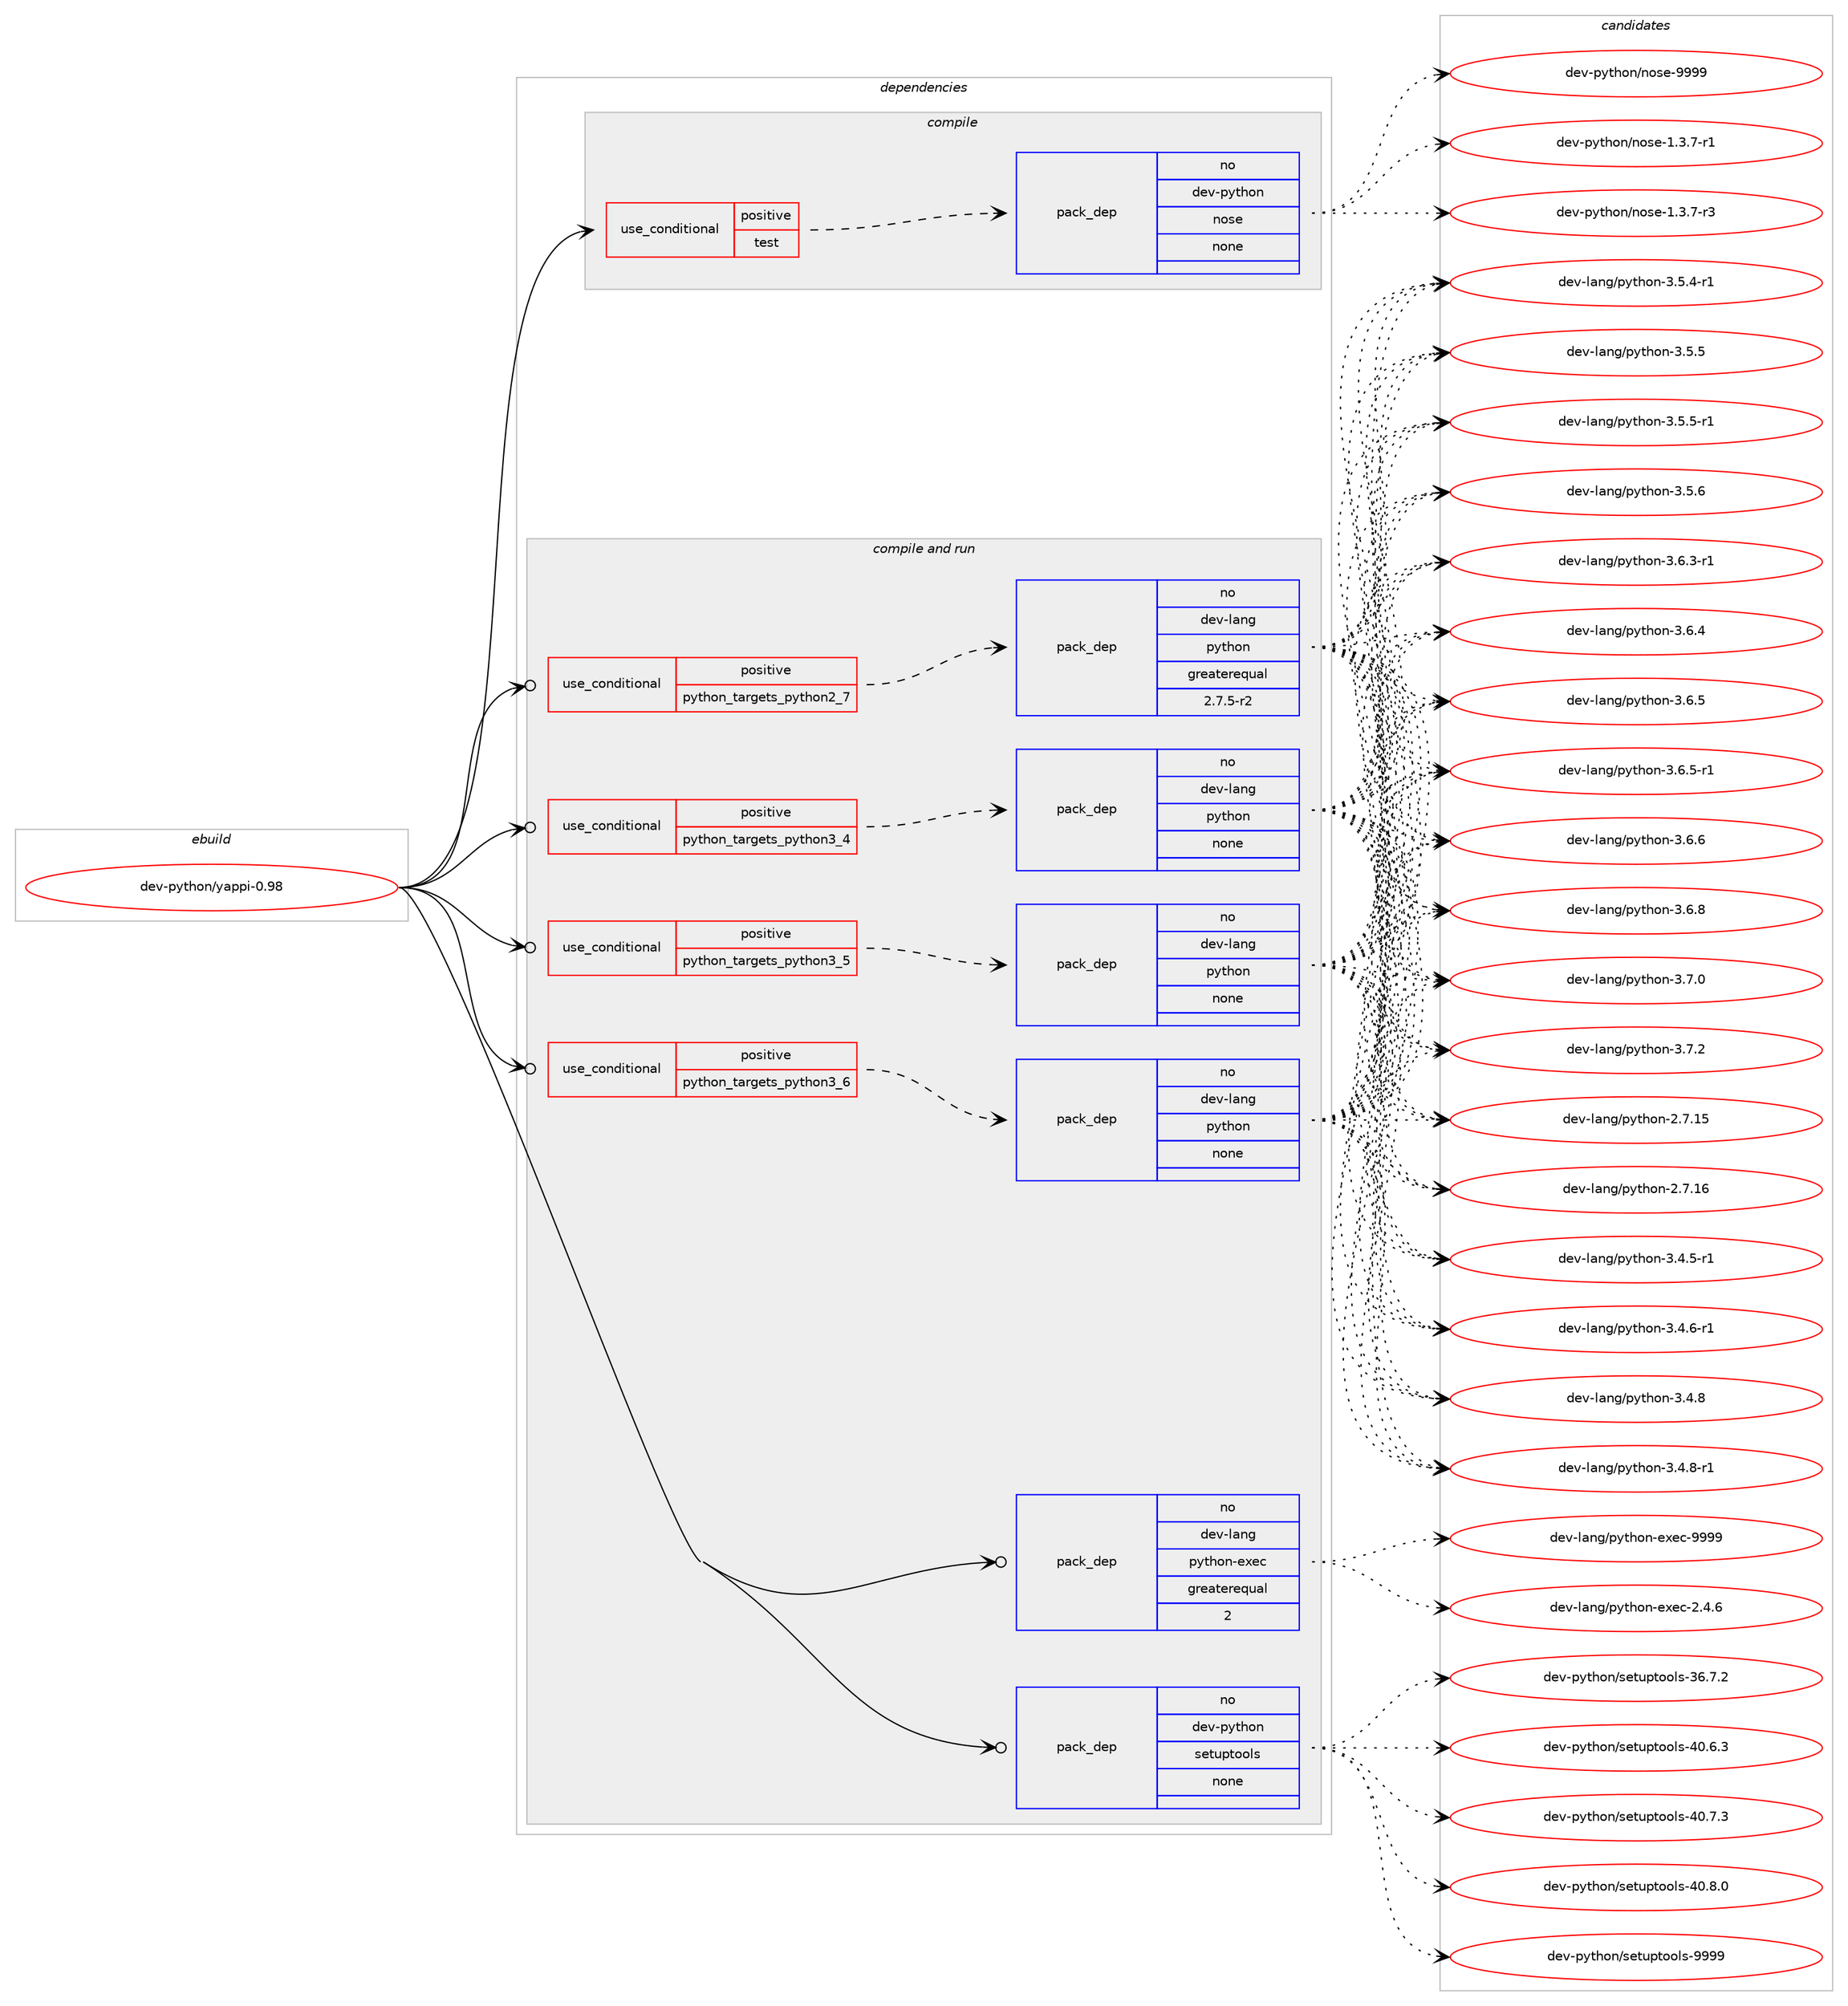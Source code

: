 digraph prolog {

# *************
# Graph options
# *************

newrank=true;
concentrate=true;
compound=true;
graph [rankdir=LR,fontname=Helvetica,fontsize=10,ranksep=1.5];#, ranksep=2.5, nodesep=0.2];
edge  [arrowhead=vee];
node  [fontname=Helvetica,fontsize=10];

# **********
# The ebuild
# **********

subgraph cluster_leftcol {
color=gray;
rank=same;
label=<<i>ebuild</i>>;
id [label="dev-python/yappi-0.98", color=red, width=4, href="../dev-python/yappi-0.98.svg"];
}

# ****************
# The dependencies
# ****************

subgraph cluster_midcol {
color=gray;
label=<<i>dependencies</i>>;
subgraph cluster_compile {
fillcolor="#eeeeee";
style=filled;
label=<<i>compile</i>>;
subgraph cond387163 {
dependency1448905 [label=<<TABLE BORDER="0" CELLBORDER="1" CELLSPACING="0" CELLPADDING="4"><TR><TD ROWSPAN="3" CELLPADDING="10">use_conditional</TD></TR><TR><TD>positive</TD></TR><TR><TD>test</TD></TR></TABLE>>, shape=none, color=red];
subgraph pack1038371 {
dependency1448906 [label=<<TABLE BORDER="0" CELLBORDER="1" CELLSPACING="0" CELLPADDING="4" WIDTH="220"><TR><TD ROWSPAN="6" CELLPADDING="30">pack_dep</TD></TR><TR><TD WIDTH="110">no</TD></TR><TR><TD>dev-python</TD></TR><TR><TD>nose</TD></TR><TR><TD>none</TD></TR><TR><TD></TD></TR></TABLE>>, shape=none, color=blue];
}
dependency1448905:e -> dependency1448906:w [weight=20,style="dashed",arrowhead="vee"];
}
id:e -> dependency1448905:w [weight=20,style="solid",arrowhead="vee"];
}
subgraph cluster_compileandrun {
fillcolor="#eeeeee";
style=filled;
label=<<i>compile and run</i>>;
subgraph cond387164 {
dependency1448907 [label=<<TABLE BORDER="0" CELLBORDER="1" CELLSPACING="0" CELLPADDING="4"><TR><TD ROWSPAN="3" CELLPADDING="10">use_conditional</TD></TR><TR><TD>positive</TD></TR><TR><TD>python_targets_python2_7</TD></TR></TABLE>>, shape=none, color=red];
subgraph pack1038372 {
dependency1448908 [label=<<TABLE BORDER="0" CELLBORDER="1" CELLSPACING="0" CELLPADDING="4" WIDTH="220"><TR><TD ROWSPAN="6" CELLPADDING="30">pack_dep</TD></TR><TR><TD WIDTH="110">no</TD></TR><TR><TD>dev-lang</TD></TR><TR><TD>python</TD></TR><TR><TD>greaterequal</TD></TR><TR><TD>2.7.5-r2</TD></TR></TABLE>>, shape=none, color=blue];
}
dependency1448907:e -> dependency1448908:w [weight=20,style="dashed",arrowhead="vee"];
}
id:e -> dependency1448907:w [weight=20,style="solid",arrowhead="odotvee"];
subgraph cond387165 {
dependency1448909 [label=<<TABLE BORDER="0" CELLBORDER="1" CELLSPACING="0" CELLPADDING="4"><TR><TD ROWSPAN="3" CELLPADDING="10">use_conditional</TD></TR><TR><TD>positive</TD></TR><TR><TD>python_targets_python3_4</TD></TR></TABLE>>, shape=none, color=red];
subgraph pack1038373 {
dependency1448910 [label=<<TABLE BORDER="0" CELLBORDER="1" CELLSPACING="0" CELLPADDING="4" WIDTH="220"><TR><TD ROWSPAN="6" CELLPADDING="30">pack_dep</TD></TR><TR><TD WIDTH="110">no</TD></TR><TR><TD>dev-lang</TD></TR><TR><TD>python</TD></TR><TR><TD>none</TD></TR><TR><TD></TD></TR></TABLE>>, shape=none, color=blue];
}
dependency1448909:e -> dependency1448910:w [weight=20,style="dashed",arrowhead="vee"];
}
id:e -> dependency1448909:w [weight=20,style="solid",arrowhead="odotvee"];
subgraph cond387166 {
dependency1448911 [label=<<TABLE BORDER="0" CELLBORDER="1" CELLSPACING="0" CELLPADDING="4"><TR><TD ROWSPAN="3" CELLPADDING="10">use_conditional</TD></TR><TR><TD>positive</TD></TR><TR><TD>python_targets_python3_5</TD></TR></TABLE>>, shape=none, color=red];
subgraph pack1038374 {
dependency1448912 [label=<<TABLE BORDER="0" CELLBORDER="1" CELLSPACING="0" CELLPADDING="4" WIDTH="220"><TR><TD ROWSPAN="6" CELLPADDING="30">pack_dep</TD></TR><TR><TD WIDTH="110">no</TD></TR><TR><TD>dev-lang</TD></TR><TR><TD>python</TD></TR><TR><TD>none</TD></TR><TR><TD></TD></TR></TABLE>>, shape=none, color=blue];
}
dependency1448911:e -> dependency1448912:w [weight=20,style="dashed",arrowhead="vee"];
}
id:e -> dependency1448911:w [weight=20,style="solid",arrowhead="odotvee"];
subgraph cond387167 {
dependency1448913 [label=<<TABLE BORDER="0" CELLBORDER="1" CELLSPACING="0" CELLPADDING="4"><TR><TD ROWSPAN="3" CELLPADDING="10">use_conditional</TD></TR><TR><TD>positive</TD></TR><TR><TD>python_targets_python3_6</TD></TR></TABLE>>, shape=none, color=red];
subgraph pack1038375 {
dependency1448914 [label=<<TABLE BORDER="0" CELLBORDER="1" CELLSPACING="0" CELLPADDING="4" WIDTH="220"><TR><TD ROWSPAN="6" CELLPADDING="30">pack_dep</TD></TR><TR><TD WIDTH="110">no</TD></TR><TR><TD>dev-lang</TD></TR><TR><TD>python</TD></TR><TR><TD>none</TD></TR><TR><TD></TD></TR></TABLE>>, shape=none, color=blue];
}
dependency1448913:e -> dependency1448914:w [weight=20,style="dashed",arrowhead="vee"];
}
id:e -> dependency1448913:w [weight=20,style="solid",arrowhead="odotvee"];
subgraph pack1038376 {
dependency1448915 [label=<<TABLE BORDER="0" CELLBORDER="1" CELLSPACING="0" CELLPADDING="4" WIDTH="220"><TR><TD ROWSPAN="6" CELLPADDING="30">pack_dep</TD></TR><TR><TD WIDTH="110">no</TD></TR><TR><TD>dev-lang</TD></TR><TR><TD>python-exec</TD></TR><TR><TD>greaterequal</TD></TR><TR><TD>2</TD></TR></TABLE>>, shape=none, color=blue];
}
id:e -> dependency1448915:w [weight=20,style="solid",arrowhead="odotvee"];
subgraph pack1038377 {
dependency1448916 [label=<<TABLE BORDER="0" CELLBORDER="1" CELLSPACING="0" CELLPADDING="4" WIDTH="220"><TR><TD ROWSPAN="6" CELLPADDING="30">pack_dep</TD></TR><TR><TD WIDTH="110">no</TD></TR><TR><TD>dev-python</TD></TR><TR><TD>setuptools</TD></TR><TR><TD>none</TD></TR><TR><TD></TD></TR></TABLE>>, shape=none, color=blue];
}
id:e -> dependency1448916:w [weight=20,style="solid",arrowhead="odotvee"];
}
subgraph cluster_run {
fillcolor="#eeeeee";
style=filled;
label=<<i>run</i>>;
}
}

# **************
# The candidates
# **************

subgraph cluster_choices {
rank=same;
color=gray;
label=<<i>candidates</i>>;

subgraph choice1038371 {
color=black;
nodesep=1;
choice10010111845112121116104111110471101111151014549465146554511449 [label="dev-python/nose-1.3.7-r1", color=red, width=4,href="../dev-python/nose-1.3.7-r1.svg"];
choice10010111845112121116104111110471101111151014549465146554511451 [label="dev-python/nose-1.3.7-r3", color=red, width=4,href="../dev-python/nose-1.3.7-r3.svg"];
choice10010111845112121116104111110471101111151014557575757 [label="dev-python/nose-9999", color=red, width=4,href="../dev-python/nose-9999.svg"];
dependency1448906:e -> choice10010111845112121116104111110471101111151014549465146554511449:w [style=dotted,weight="100"];
dependency1448906:e -> choice10010111845112121116104111110471101111151014549465146554511451:w [style=dotted,weight="100"];
dependency1448906:e -> choice10010111845112121116104111110471101111151014557575757:w [style=dotted,weight="100"];
}
subgraph choice1038372 {
color=black;
nodesep=1;
choice10010111845108971101034711212111610411111045504655464953 [label="dev-lang/python-2.7.15", color=red, width=4,href="../dev-lang/python-2.7.15.svg"];
choice10010111845108971101034711212111610411111045504655464954 [label="dev-lang/python-2.7.16", color=red, width=4,href="../dev-lang/python-2.7.16.svg"];
choice1001011184510897110103471121211161041111104551465246534511449 [label="dev-lang/python-3.4.5-r1", color=red, width=4,href="../dev-lang/python-3.4.5-r1.svg"];
choice1001011184510897110103471121211161041111104551465246544511449 [label="dev-lang/python-3.4.6-r1", color=red, width=4,href="../dev-lang/python-3.4.6-r1.svg"];
choice100101118451089711010347112121116104111110455146524656 [label="dev-lang/python-3.4.8", color=red, width=4,href="../dev-lang/python-3.4.8.svg"];
choice1001011184510897110103471121211161041111104551465246564511449 [label="dev-lang/python-3.4.8-r1", color=red, width=4,href="../dev-lang/python-3.4.8-r1.svg"];
choice1001011184510897110103471121211161041111104551465346524511449 [label="dev-lang/python-3.5.4-r1", color=red, width=4,href="../dev-lang/python-3.5.4-r1.svg"];
choice100101118451089711010347112121116104111110455146534653 [label="dev-lang/python-3.5.5", color=red, width=4,href="../dev-lang/python-3.5.5.svg"];
choice1001011184510897110103471121211161041111104551465346534511449 [label="dev-lang/python-3.5.5-r1", color=red, width=4,href="../dev-lang/python-3.5.5-r1.svg"];
choice100101118451089711010347112121116104111110455146534654 [label="dev-lang/python-3.5.6", color=red, width=4,href="../dev-lang/python-3.5.6.svg"];
choice1001011184510897110103471121211161041111104551465446514511449 [label="dev-lang/python-3.6.3-r1", color=red, width=4,href="../dev-lang/python-3.6.3-r1.svg"];
choice100101118451089711010347112121116104111110455146544652 [label="dev-lang/python-3.6.4", color=red, width=4,href="../dev-lang/python-3.6.4.svg"];
choice100101118451089711010347112121116104111110455146544653 [label="dev-lang/python-3.6.5", color=red, width=4,href="../dev-lang/python-3.6.5.svg"];
choice1001011184510897110103471121211161041111104551465446534511449 [label="dev-lang/python-3.6.5-r1", color=red, width=4,href="../dev-lang/python-3.6.5-r1.svg"];
choice100101118451089711010347112121116104111110455146544654 [label="dev-lang/python-3.6.6", color=red, width=4,href="../dev-lang/python-3.6.6.svg"];
choice100101118451089711010347112121116104111110455146544656 [label="dev-lang/python-3.6.8", color=red, width=4,href="../dev-lang/python-3.6.8.svg"];
choice100101118451089711010347112121116104111110455146554648 [label="dev-lang/python-3.7.0", color=red, width=4,href="../dev-lang/python-3.7.0.svg"];
choice100101118451089711010347112121116104111110455146554650 [label="dev-lang/python-3.7.2", color=red, width=4,href="../dev-lang/python-3.7.2.svg"];
dependency1448908:e -> choice10010111845108971101034711212111610411111045504655464953:w [style=dotted,weight="100"];
dependency1448908:e -> choice10010111845108971101034711212111610411111045504655464954:w [style=dotted,weight="100"];
dependency1448908:e -> choice1001011184510897110103471121211161041111104551465246534511449:w [style=dotted,weight="100"];
dependency1448908:e -> choice1001011184510897110103471121211161041111104551465246544511449:w [style=dotted,weight="100"];
dependency1448908:e -> choice100101118451089711010347112121116104111110455146524656:w [style=dotted,weight="100"];
dependency1448908:e -> choice1001011184510897110103471121211161041111104551465246564511449:w [style=dotted,weight="100"];
dependency1448908:e -> choice1001011184510897110103471121211161041111104551465346524511449:w [style=dotted,weight="100"];
dependency1448908:e -> choice100101118451089711010347112121116104111110455146534653:w [style=dotted,weight="100"];
dependency1448908:e -> choice1001011184510897110103471121211161041111104551465346534511449:w [style=dotted,weight="100"];
dependency1448908:e -> choice100101118451089711010347112121116104111110455146534654:w [style=dotted,weight="100"];
dependency1448908:e -> choice1001011184510897110103471121211161041111104551465446514511449:w [style=dotted,weight="100"];
dependency1448908:e -> choice100101118451089711010347112121116104111110455146544652:w [style=dotted,weight="100"];
dependency1448908:e -> choice100101118451089711010347112121116104111110455146544653:w [style=dotted,weight="100"];
dependency1448908:e -> choice1001011184510897110103471121211161041111104551465446534511449:w [style=dotted,weight="100"];
dependency1448908:e -> choice100101118451089711010347112121116104111110455146544654:w [style=dotted,weight="100"];
dependency1448908:e -> choice100101118451089711010347112121116104111110455146544656:w [style=dotted,weight="100"];
dependency1448908:e -> choice100101118451089711010347112121116104111110455146554648:w [style=dotted,weight="100"];
dependency1448908:e -> choice100101118451089711010347112121116104111110455146554650:w [style=dotted,weight="100"];
}
subgraph choice1038373 {
color=black;
nodesep=1;
choice10010111845108971101034711212111610411111045504655464953 [label="dev-lang/python-2.7.15", color=red, width=4,href="../dev-lang/python-2.7.15.svg"];
choice10010111845108971101034711212111610411111045504655464954 [label="dev-lang/python-2.7.16", color=red, width=4,href="../dev-lang/python-2.7.16.svg"];
choice1001011184510897110103471121211161041111104551465246534511449 [label="dev-lang/python-3.4.5-r1", color=red, width=4,href="../dev-lang/python-3.4.5-r1.svg"];
choice1001011184510897110103471121211161041111104551465246544511449 [label="dev-lang/python-3.4.6-r1", color=red, width=4,href="../dev-lang/python-3.4.6-r1.svg"];
choice100101118451089711010347112121116104111110455146524656 [label="dev-lang/python-3.4.8", color=red, width=4,href="../dev-lang/python-3.4.8.svg"];
choice1001011184510897110103471121211161041111104551465246564511449 [label="dev-lang/python-3.4.8-r1", color=red, width=4,href="../dev-lang/python-3.4.8-r1.svg"];
choice1001011184510897110103471121211161041111104551465346524511449 [label="dev-lang/python-3.5.4-r1", color=red, width=4,href="../dev-lang/python-3.5.4-r1.svg"];
choice100101118451089711010347112121116104111110455146534653 [label="dev-lang/python-3.5.5", color=red, width=4,href="../dev-lang/python-3.5.5.svg"];
choice1001011184510897110103471121211161041111104551465346534511449 [label="dev-lang/python-3.5.5-r1", color=red, width=4,href="../dev-lang/python-3.5.5-r1.svg"];
choice100101118451089711010347112121116104111110455146534654 [label="dev-lang/python-3.5.6", color=red, width=4,href="../dev-lang/python-3.5.6.svg"];
choice1001011184510897110103471121211161041111104551465446514511449 [label="dev-lang/python-3.6.3-r1", color=red, width=4,href="../dev-lang/python-3.6.3-r1.svg"];
choice100101118451089711010347112121116104111110455146544652 [label="dev-lang/python-3.6.4", color=red, width=4,href="../dev-lang/python-3.6.4.svg"];
choice100101118451089711010347112121116104111110455146544653 [label="dev-lang/python-3.6.5", color=red, width=4,href="../dev-lang/python-3.6.5.svg"];
choice1001011184510897110103471121211161041111104551465446534511449 [label="dev-lang/python-3.6.5-r1", color=red, width=4,href="../dev-lang/python-3.6.5-r1.svg"];
choice100101118451089711010347112121116104111110455146544654 [label="dev-lang/python-3.6.6", color=red, width=4,href="../dev-lang/python-3.6.6.svg"];
choice100101118451089711010347112121116104111110455146544656 [label="dev-lang/python-3.6.8", color=red, width=4,href="../dev-lang/python-3.6.8.svg"];
choice100101118451089711010347112121116104111110455146554648 [label="dev-lang/python-3.7.0", color=red, width=4,href="../dev-lang/python-3.7.0.svg"];
choice100101118451089711010347112121116104111110455146554650 [label="dev-lang/python-3.7.2", color=red, width=4,href="../dev-lang/python-3.7.2.svg"];
dependency1448910:e -> choice10010111845108971101034711212111610411111045504655464953:w [style=dotted,weight="100"];
dependency1448910:e -> choice10010111845108971101034711212111610411111045504655464954:w [style=dotted,weight="100"];
dependency1448910:e -> choice1001011184510897110103471121211161041111104551465246534511449:w [style=dotted,weight="100"];
dependency1448910:e -> choice1001011184510897110103471121211161041111104551465246544511449:w [style=dotted,weight="100"];
dependency1448910:e -> choice100101118451089711010347112121116104111110455146524656:w [style=dotted,weight="100"];
dependency1448910:e -> choice1001011184510897110103471121211161041111104551465246564511449:w [style=dotted,weight="100"];
dependency1448910:e -> choice1001011184510897110103471121211161041111104551465346524511449:w [style=dotted,weight="100"];
dependency1448910:e -> choice100101118451089711010347112121116104111110455146534653:w [style=dotted,weight="100"];
dependency1448910:e -> choice1001011184510897110103471121211161041111104551465346534511449:w [style=dotted,weight="100"];
dependency1448910:e -> choice100101118451089711010347112121116104111110455146534654:w [style=dotted,weight="100"];
dependency1448910:e -> choice1001011184510897110103471121211161041111104551465446514511449:w [style=dotted,weight="100"];
dependency1448910:e -> choice100101118451089711010347112121116104111110455146544652:w [style=dotted,weight="100"];
dependency1448910:e -> choice100101118451089711010347112121116104111110455146544653:w [style=dotted,weight="100"];
dependency1448910:e -> choice1001011184510897110103471121211161041111104551465446534511449:w [style=dotted,weight="100"];
dependency1448910:e -> choice100101118451089711010347112121116104111110455146544654:w [style=dotted,weight="100"];
dependency1448910:e -> choice100101118451089711010347112121116104111110455146544656:w [style=dotted,weight="100"];
dependency1448910:e -> choice100101118451089711010347112121116104111110455146554648:w [style=dotted,weight="100"];
dependency1448910:e -> choice100101118451089711010347112121116104111110455146554650:w [style=dotted,weight="100"];
}
subgraph choice1038374 {
color=black;
nodesep=1;
choice10010111845108971101034711212111610411111045504655464953 [label="dev-lang/python-2.7.15", color=red, width=4,href="../dev-lang/python-2.7.15.svg"];
choice10010111845108971101034711212111610411111045504655464954 [label="dev-lang/python-2.7.16", color=red, width=4,href="../dev-lang/python-2.7.16.svg"];
choice1001011184510897110103471121211161041111104551465246534511449 [label="dev-lang/python-3.4.5-r1", color=red, width=4,href="../dev-lang/python-3.4.5-r1.svg"];
choice1001011184510897110103471121211161041111104551465246544511449 [label="dev-lang/python-3.4.6-r1", color=red, width=4,href="../dev-lang/python-3.4.6-r1.svg"];
choice100101118451089711010347112121116104111110455146524656 [label="dev-lang/python-3.4.8", color=red, width=4,href="../dev-lang/python-3.4.8.svg"];
choice1001011184510897110103471121211161041111104551465246564511449 [label="dev-lang/python-3.4.8-r1", color=red, width=4,href="../dev-lang/python-3.4.8-r1.svg"];
choice1001011184510897110103471121211161041111104551465346524511449 [label="dev-lang/python-3.5.4-r1", color=red, width=4,href="../dev-lang/python-3.5.4-r1.svg"];
choice100101118451089711010347112121116104111110455146534653 [label="dev-lang/python-3.5.5", color=red, width=4,href="../dev-lang/python-3.5.5.svg"];
choice1001011184510897110103471121211161041111104551465346534511449 [label="dev-lang/python-3.5.5-r1", color=red, width=4,href="../dev-lang/python-3.5.5-r1.svg"];
choice100101118451089711010347112121116104111110455146534654 [label="dev-lang/python-3.5.6", color=red, width=4,href="../dev-lang/python-3.5.6.svg"];
choice1001011184510897110103471121211161041111104551465446514511449 [label="dev-lang/python-3.6.3-r1", color=red, width=4,href="../dev-lang/python-3.6.3-r1.svg"];
choice100101118451089711010347112121116104111110455146544652 [label="dev-lang/python-3.6.4", color=red, width=4,href="../dev-lang/python-3.6.4.svg"];
choice100101118451089711010347112121116104111110455146544653 [label="dev-lang/python-3.6.5", color=red, width=4,href="../dev-lang/python-3.6.5.svg"];
choice1001011184510897110103471121211161041111104551465446534511449 [label="dev-lang/python-3.6.5-r1", color=red, width=4,href="../dev-lang/python-3.6.5-r1.svg"];
choice100101118451089711010347112121116104111110455146544654 [label="dev-lang/python-3.6.6", color=red, width=4,href="../dev-lang/python-3.6.6.svg"];
choice100101118451089711010347112121116104111110455146544656 [label="dev-lang/python-3.6.8", color=red, width=4,href="../dev-lang/python-3.6.8.svg"];
choice100101118451089711010347112121116104111110455146554648 [label="dev-lang/python-3.7.0", color=red, width=4,href="../dev-lang/python-3.7.0.svg"];
choice100101118451089711010347112121116104111110455146554650 [label="dev-lang/python-3.7.2", color=red, width=4,href="../dev-lang/python-3.7.2.svg"];
dependency1448912:e -> choice10010111845108971101034711212111610411111045504655464953:w [style=dotted,weight="100"];
dependency1448912:e -> choice10010111845108971101034711212111610411111045504655464954:w [style=dotted,weight="100"];
dependency1448912:e -> choice1001011184510897110103471121211161041111104551465246534511449:w [style=dotted,weight="100"];
dependency1448912:e -> choice1001011184510897110103471121211161041111104551465246544511449:w [style=dotted,weight="100"];
dependency1448912:e -> choice100101118451089711010347112121116104111110455146524656:w [style=dotted,weight="100"];
dependency1448912:e -> choice1001011184510897110103471121211161041111104551465246564511449:w [style=dotted,weight="100"];
dependency1448912:e -> choice1001011184510897110103471121211161041111104551465346524511449:w [style=dotted,weight="100"];
dependency1448912:e -> choice100101118451089711010347112121116104111110455146534653:w [style=dotted,weight="100"];
dependency1448912:e -> choice1001011184510897110103471121211161041111104551465346534511449:w [style=dotted,weight="100"];
dependency1448912:e -> choice100101118451089711010347112121116104111110455146534654:w [style=dotted,weight="100"];
dependency1448912:e -> choice1001011184510897110103471121211161041111104551465446514511449:w [style=dotted,weight="100"];
dependency1448912:e -> choice100101118451089711010347112121116104111110455146544652:w [style=dotted,weight="100"];
dependency1448912:e -> choice100101118451089711010347112121116104111110455146544653:w [style=dotted,weight="100"];
dependency1448912:e -> choice1001011184510897110103471121211161041111104551465446534511449:w [style=dotted,weight="100"];
dependency1448912:e -> choice100101118451089711010347112121116104111110455146544654:w [style=dotted,weight="100"];
dependency1448912:e -> choice100101118451089711010347112121116104111110455146544656:w [style=dotted,weight="100"];
dependency1448912:e -> choice100101118451089711010347112121116104111110455146554648:w [style=dotted,weight="100"];
dependency1448912:e -> choice100101118451089711010347112121116104111110455146554650:w [style=dotted,weight="100"];
}
subgraph choice1038375 {
color=black;
nodesep=1;
choice10010111845108971101034711212111610411111045504655464953 [label="dev-lang/python-2.7.15", color=red, width=4,href="../dev-lang/python-2.7.15.svg"];
choice10010111845108971101034711212111610411111045504655464954 [label="dev-lang/python-2.7.16", color=red, width=4,href="../dev-lang/python-2.7.16.svg"];
choice1001011184510897110103471121211161041111104551465246534511449 [label="dev-lang/python-3.4.5-r1", color=red, width=4,href="../dev-lang/python-3.4.5-r1.svg"];
choice1001011184510897110103471121211161041111104551465246544511449 [label="dev-lang/python-3.4.6-r1", color=red, width=4,href="../dev-lang/python-3.4.6-r1.svg"];
choice100101118451089711010347112121116104111110455146524656 [label="dev-lang/python-3.4.8", color=red, width=4,href="../dev-lang/python-3.4.8.svg"];
choice1001011184510897110103471121211161041111104551465246564511449 [label="dev-lang/python-3.4.8-r1", color=red, width=4,href="../dev-lang/python-3.4.8-r1.svg"];
choice1001011184510897110103471121211161041111104551465346524511449 [label="dev-lang/python-3.5.4-r1", color=red, width=4,href="../dev-lang/python-3.5.4-r1.svg"];
choice100101118451089711010347112121116104111110455146534653 [label="dev-lang/python-3.5.5", color=red, width=4,href="../dev-lang/python-3.5.5.svg"];
choice1001011184510897110103471121211161041111104551465346534511449 [label="dev-lang/python-3.5.5-r1", color=red, width=4,href="../dev-lang/python-3.5.5-r1.svg"];
choice100101118451089711010347112121116104111110455146534654 [label="dev-lang/python-3.5.6", color=red, width=4,href="../dev-lang/python-3.5.6.svg"];
choice1001011184510897110103471121211161041111104551465446514511449 [label="dev-lang/python-3.6.3-r1", color=red, width=4,href="../dev-lang/python-3.6.3-r1.svg"];
choice100101118451089711010347112121116104111110455146544652 [label="dev-lang/python-3.6.4", color=red, width=4,href="../dev-lang/python-3.6.4.svg"];
choice100101118451089711010347112121116104111110455146544653 [label="dev-lang/python-3.6.5", color=red, width=4,href="../dev-lang/python-3.6.5.svg"];
choice1001011184510897110103471121211161041111104551465446534511449 [label="dev-lang/python-3.6.5-r1", color=red, width=4,href="../dev-lang/python-3.6.5-r1.svg"];
choice100101118451089711010347112121116104111110455146544654 [label="dev-lang/python-3.6.6", color=red, width=4,href="../dev-lang/python-3.6.6.svg"];
choice100101118451089711010347112121116104111110455146544656 [label="dev-lang/python-3.6.8", color=red, width=4,href="../dev-lang/python-3.6.8.svg"];
choice100101118451089711010347112121116104111110455146554648 [label="dev-lang/python-3.7.0", color=red, width=4,href="../dev-lang/python-3.7.0.svg"];
choice100101118451089711010347112121116104111110455146554650 [label="dev-lang/python-3.7.2", color=red, width=4,href="../dev-lang/python-3.7.2.svg"];
dependency1448914:e -> choice10010111845108971101034711212111610411111045504655464953:w [style=dotted,weight="100"];
dependency1448914:e -> choice10010111845108971101034711212111610411111045504655464954:w [style=dotted,weight="100"];
dependency1448914:e -> choice1001011184510897110103471121211161041111104551465246534511449:w [style=dotted,weight="100"];
dependency1448914:e -> choice1001011184510897110103471121211161041111104551465246544511449:w [style=dotted,weight="100"];
dependency1448914:e -> choice100101118451089711010347112121116104111110455146524656:w [style=dotted,weight="100"];
dependency1448914:e -> choice1001011184510897110103471121211161041111104551465246564511449:w [style=dotted,weight="100"];
dependency1448914:e -> choice1001011184510897110103471121211161041111104551465346524511449:w [style=dotted,weight="100"];
dependency1448914:e -> choice100101118451089711010347112121116104111110455146534653:w [style=dotted,weight="100"];
dependency1448914:e -> choice1001011184510897110103471121211161041111104551465346534511449:w [style=dotted,weight="100"];
dependency1448914:e -> choice100101118451089711010347112121116104111110455146534654:w [style=dotted,weight="100"];
dependency1448914:e -> choice1001011184510897110103471121211161041111104551465446514511449:w [style=dotted,weight="100"];
dependency1448914:e -> choice100101118451089711010347112121116104111110455146544652:w [style=dotted,weight="100"];
dependency1448914:e -> choice100101118451089711010347112121116104111110455146544653:w [style=dotted,weight="100"];
dependency1448914:e -> choice1001011184510897110103471121211161041111104551465446534511449:w [style=dotted,weight="100"];
dependency1448914:e -> choice100101118451089711010347112121116104111110455146544654:w [style=dotted,weight="100"];
dependency1448914:e -> choice100101118451089711010347112121116104111110455146544656:w [style=dotted,weight="100"];
dependency1448914:e -> choice100101118451089711010347112121116104111110455146554648:w [style=dotted,weight="100"];
dependency1448914:e -> choice100101118451089711010347112121116104111110455146554650:w [style=dotted,weight="100"];
}
subgraph choice1038376 {
color=black;
nodesep=1;
choice1001011184510897110103471121211161041111104510112010199455046524654 [label="dev-lang/python-exec-2.4.6", color=red, width=4,href="../dev-lang/python-exec-2.4.6.svg"];
choice10010111845108971101034711212111610411111045101120101994557575757 [label="dev-lang/python-exec-9999", color=red, width=4,href="../dev-lang/python-exec-9999.svg"];
dependency1448915:e -> choice1001011184510897110103471121211161041111104510112010199455046524654:w [style=dotted,weight="100"];
dependency1448915:e -> choice10010111845108971101034711212111610411111045101120101994557575757:w [style=dotted,weight="100"];
}
subgraph choice1038377 {
color=black;
nodesep=1;
choice100101118451121211161041111104711510111611711211611111110811545515446554650 [label="dev-python/setuptools-36.7.2", color=red, width=4,href="../dev-python/setuptools-36.7.2.svg"];
choice100101118451121211161041111104711510111611711211611111110811545524846544651 [label="dev-python/setuptools-40.6.3", color=red, width=4,href="../dev-python/setuptools-40.6.3.svg"];
choice100101118451121211161041111104711510111611711211611111110811545524846554651 [label="dev-python/setuptools-40.7.3", color=red, width=4,href="../dev-python/setuptools-40.7.3.svg"];
choice100101118451121211161041111104711510111611711211611111110811545524846564648 [label="dev-python/setuptools-40.8.0", color=red, width=4,href="../dev-python/setuptools-40.8.0.svg"];
choice10010111845112121116104111110471151011161171121161111111081154557575757 [label="dev-python/setuptools-9999", color=red, width=4,href="../dev-python/setuptools-9999.svg"];
dependency1448916:e -> choice100101118451121211161041111104711510111611711211611111110811545515446554650:w [style=dotted,weight="100"];
dependency1448916:e -> choice100101118451121211161041111104711510111611711211611111110811545524846544651:w [style=dotted,weight="100"];
dependency1448916:e -> choice100101118451121211161041111104711510111611711211611111110811545524846554651:w [style=dotted,weight="100"];
dependency1448916:e -> choice100101118451121211161041111104711510111611711211611111110811545524846564648:w [style=dotted,weight="100"];
dependency1448916:e -> choice10010111845112121116104111110471151011161171121161111111081154557575757:w [style=dotted,weight="100"];
}
}

}
